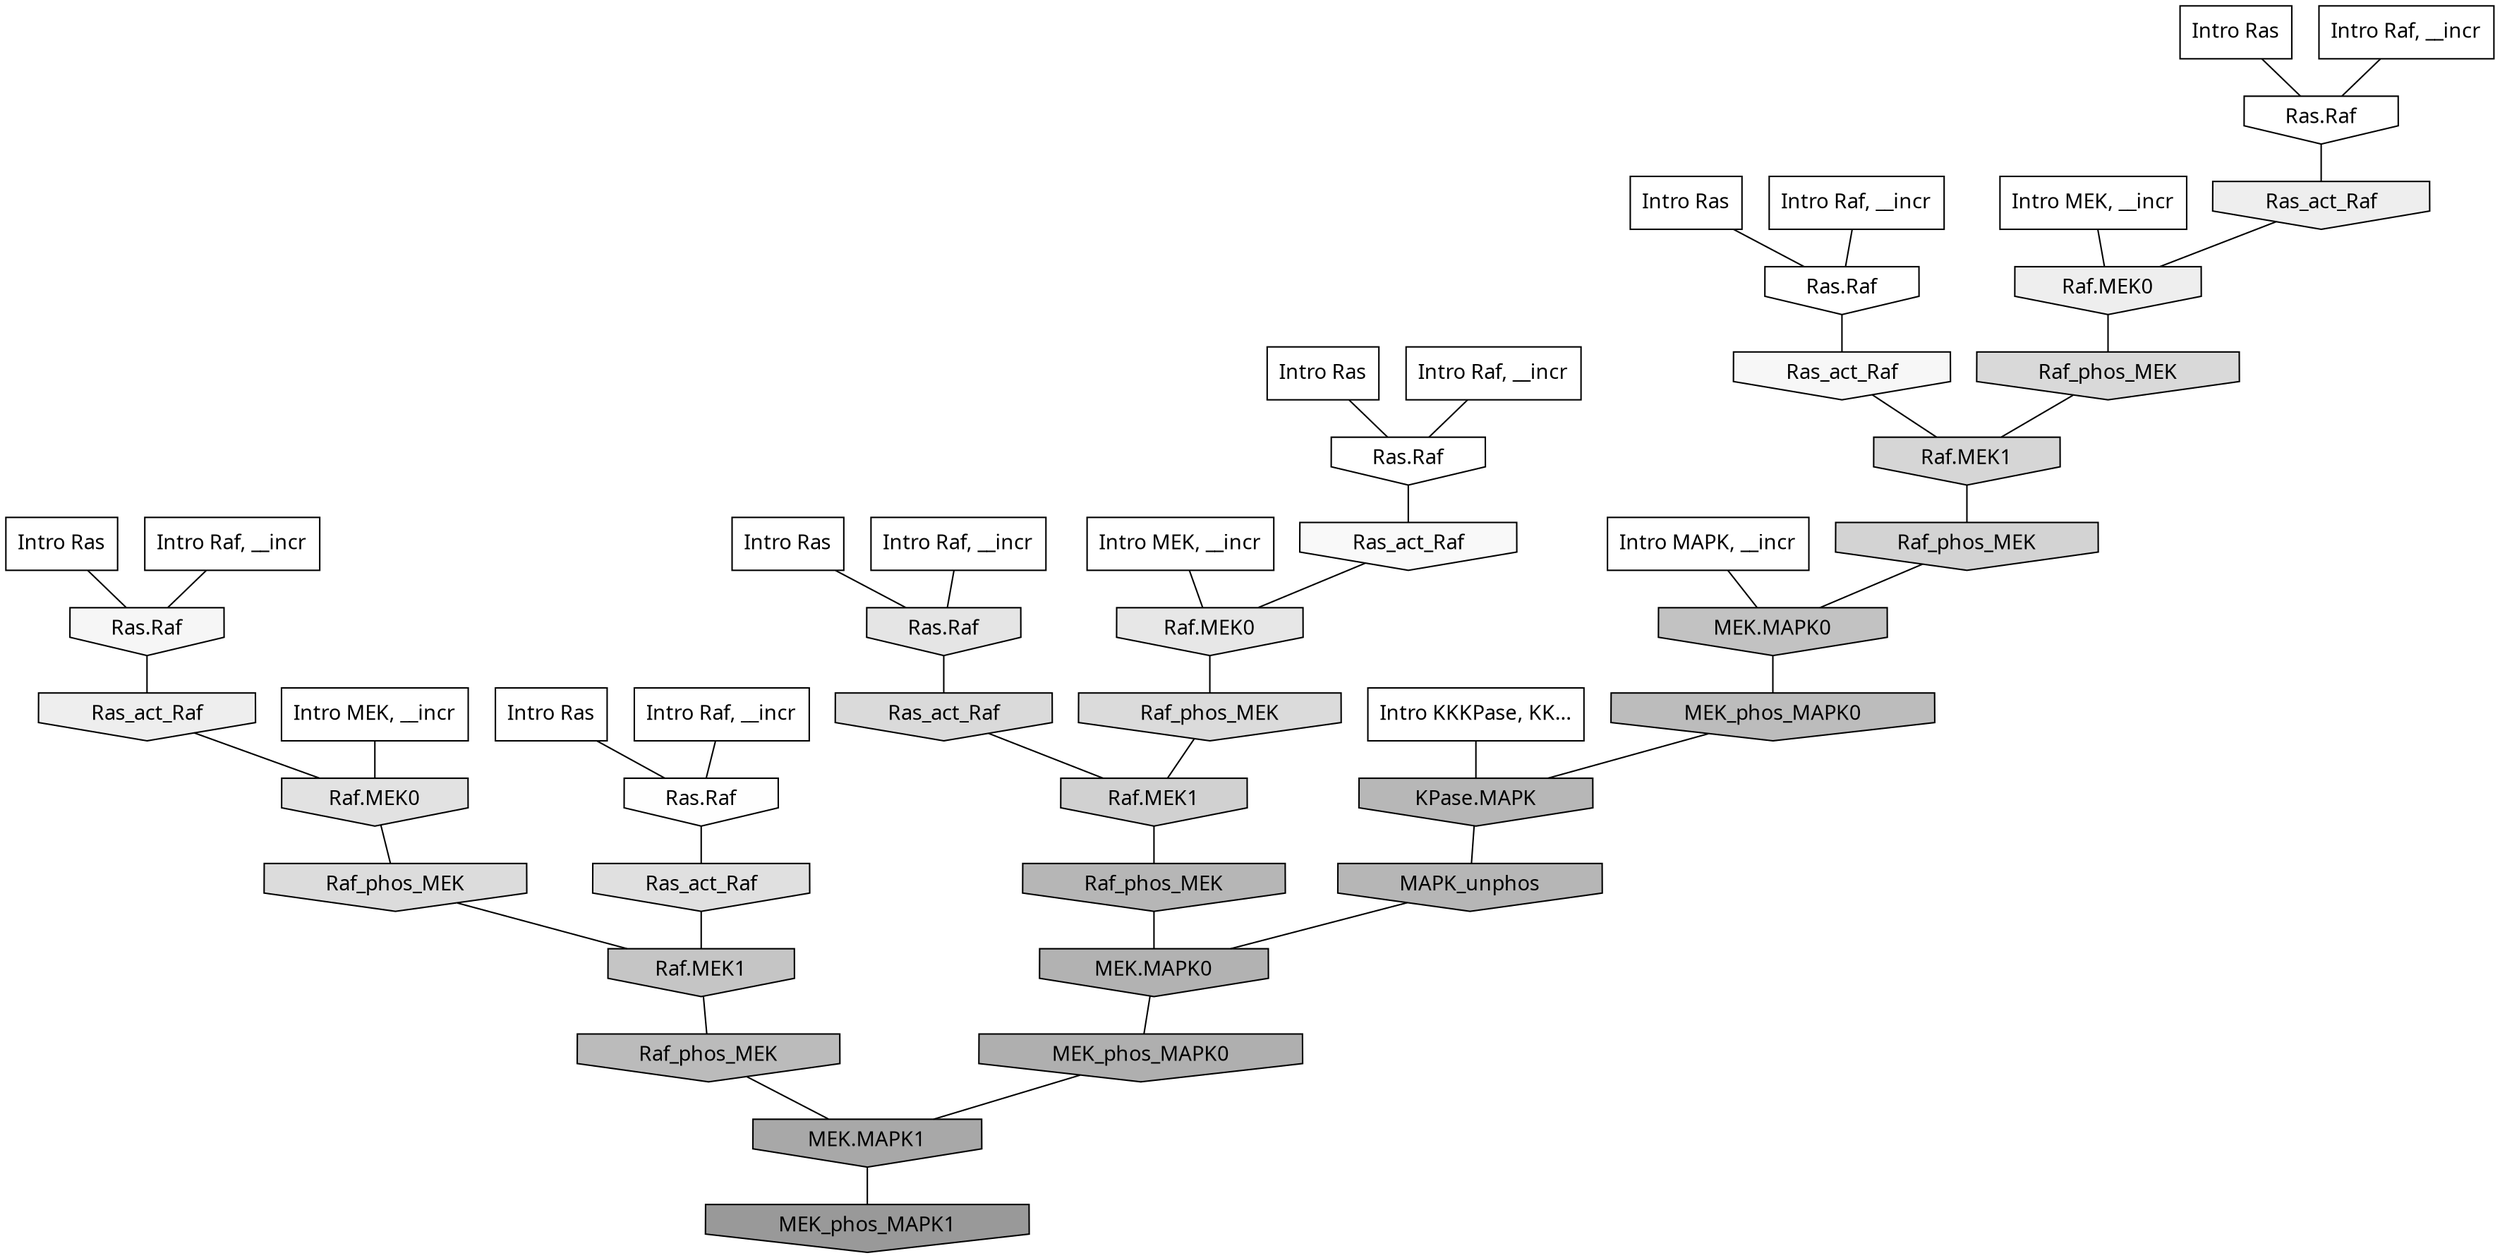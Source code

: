 digraph G{
  rankdir="TB";
  ranksep=0.30;
  node [fontname="CMU Serif"];
  edge [fontname="CMU Serif"];
  
  7 [label="Intro Ras", shape=rectangle, style=filled, fillcolor="0.000 0.000 1.000"]
  
  40 [label="Intro Ras", shape=rectangle, style=filled, fillcolor="0.000 0.000 1.000"]
  
  43 [label="Intro Ras", shape=rectangle, style=filled, fillcolor="0.000 0.000 1.000"]
  
  62 [label="Intro Ras", shape=rectangle, style=filled, fillcolor="0.000 0.000 1.000"]
  
  64 [label="Intro Ras", shape=rectangle, style=filled, fillcolor="0.000 0.000 1.000"]
  
  92 [label="Intro Ras", shape=rectangle, style=filled, fillcolor="0.000 0.000 1.000"]
  
  301 [label="Intro Raf, __incr", shape=rectangle, style=filled, fillcolor="0.000 0.000 1.000"]
  
  415 [label="Intro Raf, __incr", shape=rectangle, style=filled, fillcolor="0.000 0.000 1.000"]
  
  495 [label="Intro Raf, __incr", shape=rectangle, style=filled, fillcolor="0.000 0.000 1.000"]
  
  761 [label="Intro Raf, __incr", shape=rectangle, style=filled, fillcolor="0.000 0.000 1.000"]
  
  838 [label="Intro Raf, __incr", shape=rectangle, style=filled, fillcolor="0.000 0.000 1.000"]
  
  1088 [label="Intro Raf, __incr", shape=rectangle, style=filled, fillcolor="0.000 0.000 1.000"]
  
  1131 [label="Intro MEK, __incr", shape=rectangle, style=filled, fillcolor="0.000 0.000 1.000"]
  
  1371 [label="Intro MEK, __incr", shape=rectangle, style=filled, fillcolor="0.000 0.000 1.000"]
  
  1384 [label="Intro MEK, __incr", shape=rectangle, style=filled, fillcolor="0.000 0.000 1.000"]
  
  2831 [label="Intro MAPK, __incr", shape=rectangle, style=filled, fillcolor="0.000 0.000 1.000"]
  
  3122 [label="Intro KKKPase, KK...", shape=rectangle, style=filled, fillcolor="0.000 0.000 1.000"]
  
  3245 [label="Ras.Raf", shape=invhouse, style=filled, fillcolor="0.000 0.000 1.000"]
  
  3260 [label="Ras.Raf", shape=invhouse, style=filled, fillcolor="0.000 0.000 1.000"]
  
  3280 [label="Ras.Raf", shape=invhouse, style=filled, fillcolor="0.000 0.000 1.000"]
  
  3341 [label="Ras.Raf", shape=invhouse, style=filled, fillcolor="0.000 0.000 0.996"]
  
  3500 [label="Ras_act_Raf", shape=invhouse, style=filled, fillcolor="0.000 0.000 0.973"]
  
  3524 [label="Ras_act_Raf", shape=invhouse, style=filled, fillcolor="0.000 0.000 0.968"]
  
  3571 [label="Ras.Raf", shape=invhouse, style=filled, fillcolor="0.000 0.000 0.964"]
  
  3990 [label="Ras_act_Raf", shape=invhouse, style=filled, fillcolor="0.000 0.000 0.932"]
  
  3993 [label="Raf.MEK0", shape=invhouse, style=filled, fillcolor="0.000 0.000 0.932"]
  
  4028 [label="Ras_act_Raf", shape=invhouse, style=filled, fillcolor="0.000 0.000 0.930"]
  
  4402 [label="Raf.MEK0", shape=invhouse, style=filled, fillcolor="0.000 0.000 0.906"]
  
  4567 [label="Ras.Raf", shape=invhouse, style=filled, fillcolor="0.000 0.000 0.895"]
  
  4804 [label="Raf.MEK0", shape=invhouse, style=filled, fillcolor="0.000 0.000 0.883"]
  
  4891 [label="Ras_act_Raf", shape=invhouse, style=filled, fillcolor="0.000 0.000 0.877"]
  
  5150 [label="Raf_phos_MEK", shape=invhouse, style=filled, fillcolor="0.000 0.000 0.862"]
  
  5214 [label="Raf_phos_MEK", shape=invhouse, style=filled, fillcolor="0.000 0.000 0.859"]
  
  5373 [label="Ras_act_Raf", shape=invhouse, style=filled, fillcolor="0.000 0.000 0.852"]
  
  5447 [label="Raf_phos_MEK", shape=invhouse, style=filled, fillcolor="0.000 0.000 0.848"]
  
  5610 [label="Raf.MEK1", shape=invhouse, style=filled, fillcolor="0.000 0.000 0.838"]
  
  5903 [label="Raf_phos_MEK", shape=invhouse, style=filled, fillcolor="0.000 0.000 0.825"]
  
  5998 [label="Raf.MEK1", shape=invhouse, style=filled, fillcolor="0.000 0.000 0.819"]
  
  7277 [label="Raf.MEK1", shape=invhouse, style=filled, fillcolor="0.000 0.000 0.773"]
  
  7774 [label="MEK.MAPK0", shape=invhouse, style=filled, fillcolor="0.000 0.000 0.759"]
  
  8515 [label="MEK_phos_MAPK0", shape=invhouse, style=filled, fillcolor="0.000 0.000 0.738"]
  
  8677 [label="Raf_phos_MEK", shape=invhouse, style=filled, fillcolor="0.000 0.000 0.734"]
  
  9292 [label="KPase.MAPK", shape=invhouse, style=filled, fillcolor="0.000 0.000 0.718"]
  
  9490 [label="MAPK_unphos", shape=invhouse, style=filled, fillcolor="0.000 0.000 0.714"]
  
  9575 [label="Raf_phos_MEK", shape=invhouse, style=filled, fillcolor="0.000 0.000 0.713"]
  
  10313 [label="MEK.MAPK0", shape=invhouse, style=filled, fillcolor="0.000 0.000 0.698"]
  
  10962 [label="MEK_phos_MAPK0", shape=invhouse, style=filled, fillcolor="0.000 0.000 0.685"]
  
  12571 [label="MEK.MAPK1", shape=invhouse, style=filled, fillcolor="0.000 0.000 0.659"]
  
  16462 [label="MEK_phos_MAPK1", shape=invhouse, style=filled, fillcolor="0.000 0.000 0.600"]
  
  
  12571 -> 16462 [dir=none, color="0.000 0.000 0.000"] 
  10962 -> 12571 [dir=none, color="0.000 0.000 0.000"] 
  10313 -> 10962 [dir=none, color="0.000 0.000 0.000"] 
  9575 -> 10313 [dir=none, color="0.000 0.000 0.000"] 
  9490 -> 10313 [dir=none, color="0.000 0.000 0.000"] 
  9292 -> 9490 [dir=none, color="0.000 0.000 0.000"] 
  8677 -> 12571 [dir=none, color="0.000 0.000 0.000"] 
  8515 -> 9292 [dir=none, color="0.000 0.000 0.000"] 
  7774 -> 8515 [dir=none, color="0.000 0.000 0.000"] 
  7277 -> 8677 [dir=none, color="0.000 0.000 0.000"] 
  5998 -> 9575 [dir=none, color="0.000 0.000 0.000"] 
  5903 -> 7774 [dir=none, color="0.000 0.000 0.000"] 
  5610 -> 5903 [dir=none, color="0.000 0.000 0.000"] 
  5447 -> 5610 [dir=none, color="0.000 0.000 0.000"] 
  5373 -> 5998 [dir=none, color="0.000 0.000 0.000"] 
  5214 -> 5998 [dir=none, color="0.000 0.000 0.000"] 
  5150 -> 7277 [dir=none, color="0.000 0.000 0.000"] 
  4891 -> 7277 [dir=none, color="0.000 0.000 0.000"] 
  4804 -> 5150 [dir=none, color="0.000 0.000 0.000"] 
  4567 -> 5373 [dir=none, color="0.000 0.000 0.000"] 
  4402 -> 5214 [dir=none, color="0.000 0.000 0.000"] 
  4028 -> 4804 [dir=none, color="0.000 0.000 0.000"] 
  3993 -> 5447 [dir=none, color="0.000 0.000 0.000"] 
  3990 -> 3993 [dir=none, color="0.000 0.000 0.000"] 
  3571 -> 4028 [dir=none, color="0.000 0.000 0.000"] 
  3524 -> 5610 [dir=none, color="0.000 0.000 0.000"] 
  3500 -> 4402 [dir=none, color="0.000 0.000 0.000"] 
  3341 -> 4891 [dir=none, color="0.000 0.000 0.000"] 
  3280 -> 3990 [dir=none, color="0.000 0.000 0.000"] 
  3260 -> 3500 [dir=none, color="0.000 0.000 0.000"] 
  3245 -> 3524 [dir=none, color="0.000 0.000 0.000"] 
  3122 -> 9292 [dir=none, color="0.000 0.000 0.000"] 
  2831 -> 7774 [dir=none, color="0.000 0.000 0.000"] 
  1384 -> 4402 [dir=none, color="0.000 0.000 0.000"] 
  1371 -> 4804 [dir=none, color="0.000 0.000 0.000"] 
  1131 -> 3993 [dir=none, color="0.000 0.000 0.000"] 
  1088 -> 4567 [dir=none, color="0.000 0.000 0.000"] 
  838 -> 3571 [dir=none, color="0.000 0.000 0.000"] 
  761 -> 3260 [dir=none, color="0.000 0.000 0.000"] 
  495 -> 3245 [dir=none, color="0.000 0.000 0.000"] 
  415 -> 3280 [dir=none, color="0.000 0.000 0.000"] 
  301 -> 3341 [dir=none, color="0.000 0.000 0.000"] 
  92 -> 3260 [dir=none, color="0.000 0.000 0.000"] 
  64 -> 3571 [dir=none, color="0.000 0.000 0.000"] 
  62 -> 3245 [dir=none, color="0.000 0.000 0.000"] 
  43 -> 3341 [dir=none, color="0.000 0.000 0.000"] 
  40 -> 3280 [dir=none, color="0.000 0.000 0.000"] 
  7 -> 4567 [dir=none, color="0.000 0.000 0.000"] 
  
  }
